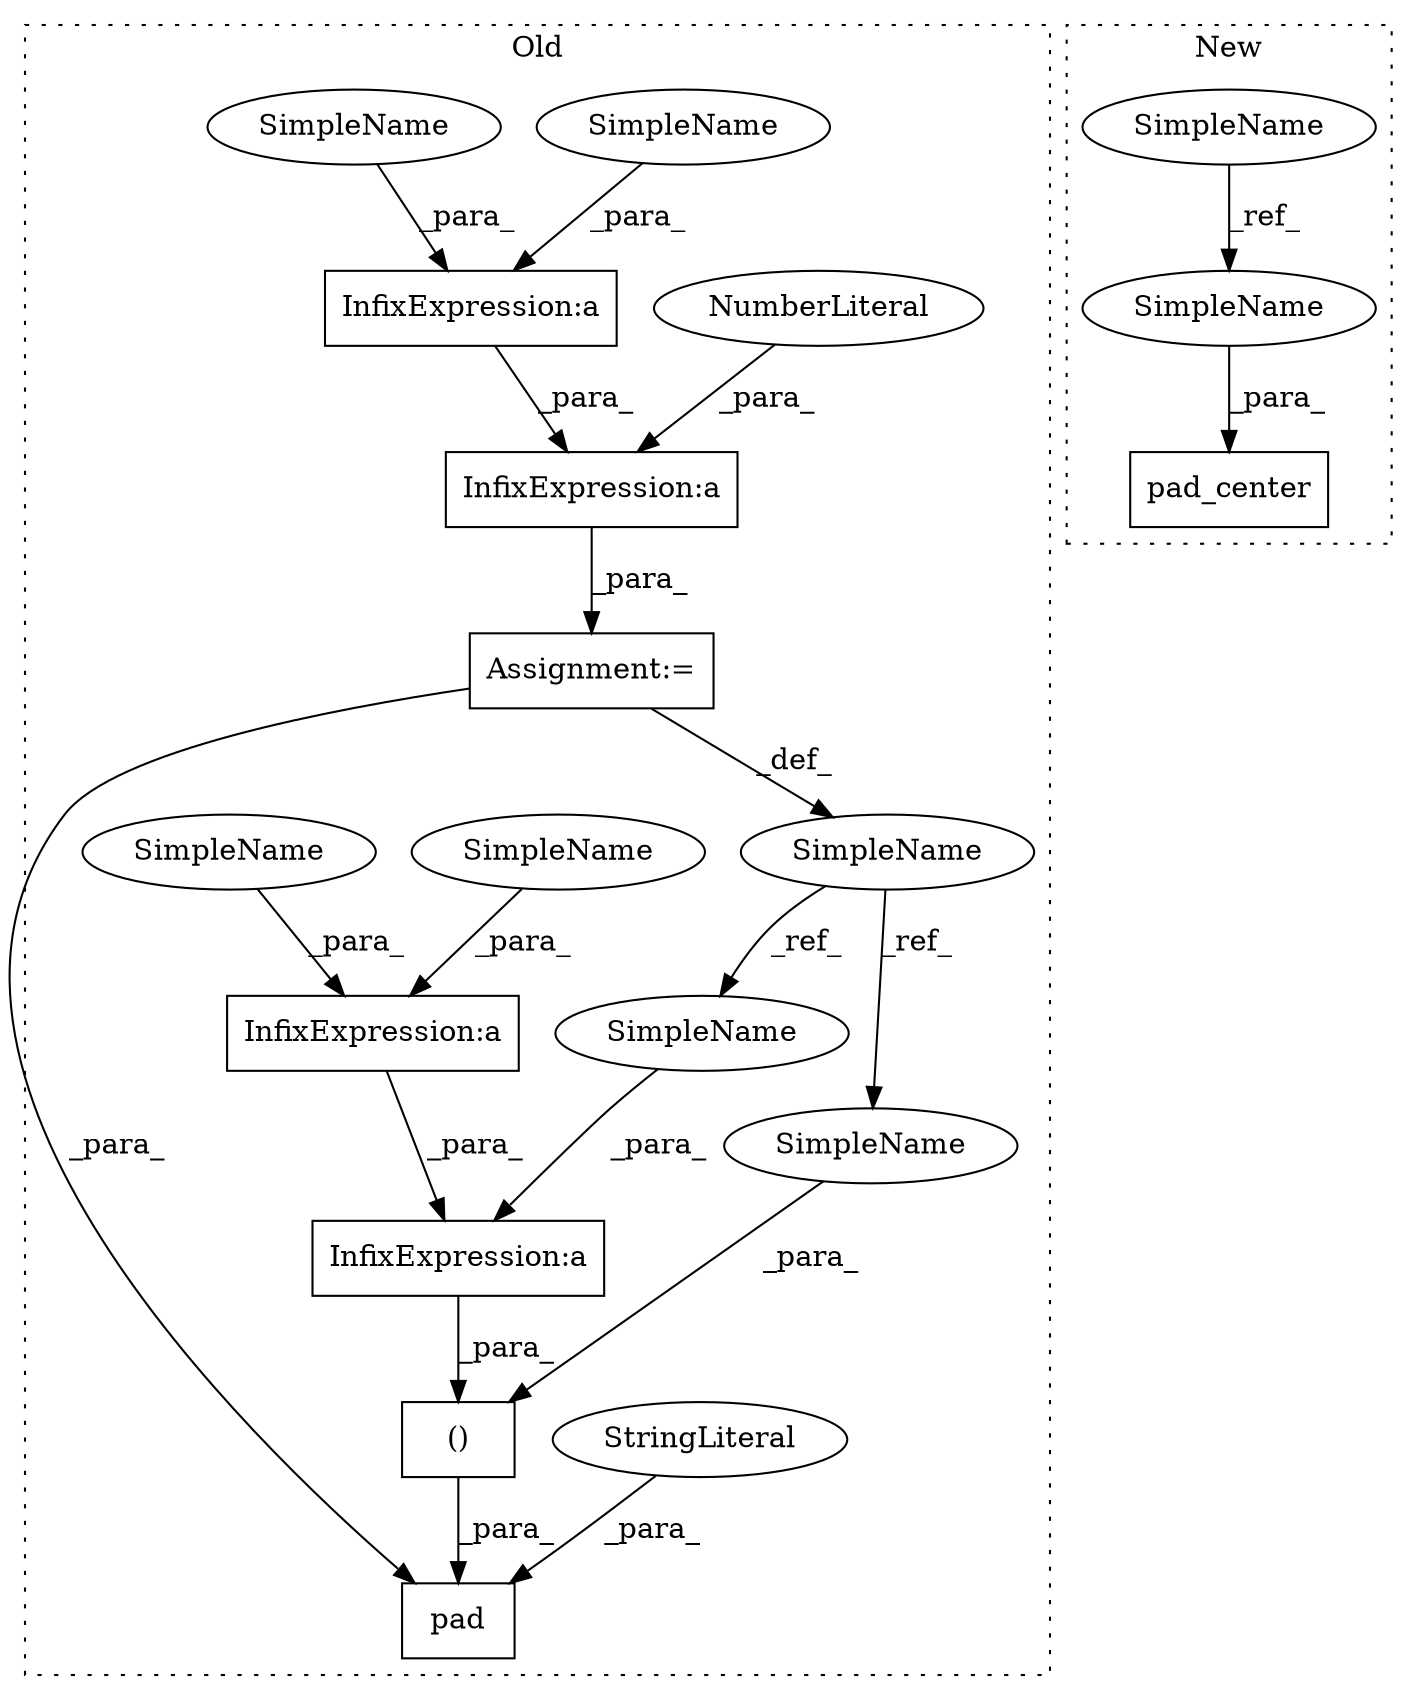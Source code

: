 digraph G {
subgraph cluster0 {
1 [label="()" a="106" s="4471" l="46" shape="box"];
3 [label="InfixExpression:a" a="27" s="4407" l="3" shape="box"];
4 [label="InfixExpression:a" a="27" s="4509" l="3" shape="box"];
5 [label="InfixExpression:a" a="27" s="4495" l="3" shape="box"];
6 [label="InfixExpression:a" a="27" s="4421" l="3" shape="box"];
7 [label="pad" a="32" s="4450,4529" l="4,1" shape="box"];
8 [label="NumberLiteral" a="34" s="4424" l="1" shape="ellipse"];
10 [label="SimpleName" a="42" s="4395" l="4" shape="ellipse"];
11 [label="Assignment:=" a="7" s="4399" l="1" shape="box"];
12 [label="StringLiteral" a="45" s="4519" l="10" shape="ellipse"];
14 [label="SimpleName" a="42" s="4498" l="10" shape="ellipse"];
15 [label="SimpleName" a="42" s="4410" l="10" shape="ellipse"];
16 [label="SimpleName" a="42" s="4512" l="4" shape="ellipse"];
17 [label="SimpleName" a="42" s="4471" l="4" shape="ellipse"];
18 [label="SimpleName" a="42" s="4402" l="5" shape="ellipse"];
19 [label="SimpleName" a="42" s="4490" l="5" shape="ellipse"];
label = "Old";
style="dotted";
}
subgraph cluster1 {
2 [label="pad_center" a="32" s="4309,4337" l="11,1" shape="box"];
9 [label="SimpleName" a="42" s="3753" l="5" shape="ellipse"];
13 [label="SimpleName" a="42" s="4332" l="5" shape="ellipse"];
label = "New";
style="dotted";
}
1 -> 7 [label="_para_"];
3 -> 6 [label="_para_"];
4 -> 1 [label="_para_"];
5 -> 4 [label="_para_"];
6 -> 11 [label="_para_"];
8 -> 6 [label="_para_"];
9 -> 13 [label="_ref_"];
10 -> 16 [label="_ref_"];
10 -> 17 [label="_ref_"];
11 -> 7 [label="_para_"];
11 -> 10 [label="_def_"];
12 -> 7 [label="_para_"];
13 -> 2 [label="_para_"];
14 -> 5 [label="_para_"];
15 -> 3 [label="_para_"];
16 -> 4 [label="_para_"];
17 -> 1 [label="_para_"];
18 -> 3 [label="_para_"];
19 -> 5 [label="_para_"];
}
